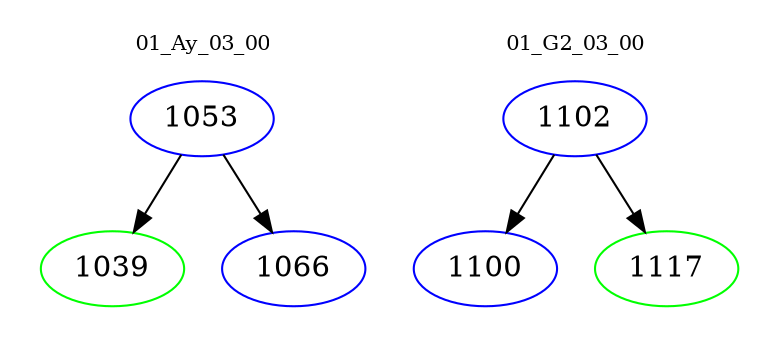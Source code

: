 digraph{
subgraph cluster_0 {
color = white
label = "01_Ay_03_00";
fontsize=10;
T0_1053 [label="1053", color="blue"]
T0_1053 -> T0_1039 [color="black"]
T0_1039 [label="1039", color="green"]
T0_1053 -> T0_1066 [color="black"]
T0_1066 [label="1066", color="blue"]
}
subgraph cluster_1 {
color = white
label = "01_G2_03_00";
fontsize=10;
T1_1102 [label="1102", color="blue"]
T1_1102 -> T1_1100 [color="black"]
T1_1100 [label="1100", color="blue"]
T1_1102 -> T1_1117 [color="black"]
T1_1117 [label="1117", color="green"]
}
}
